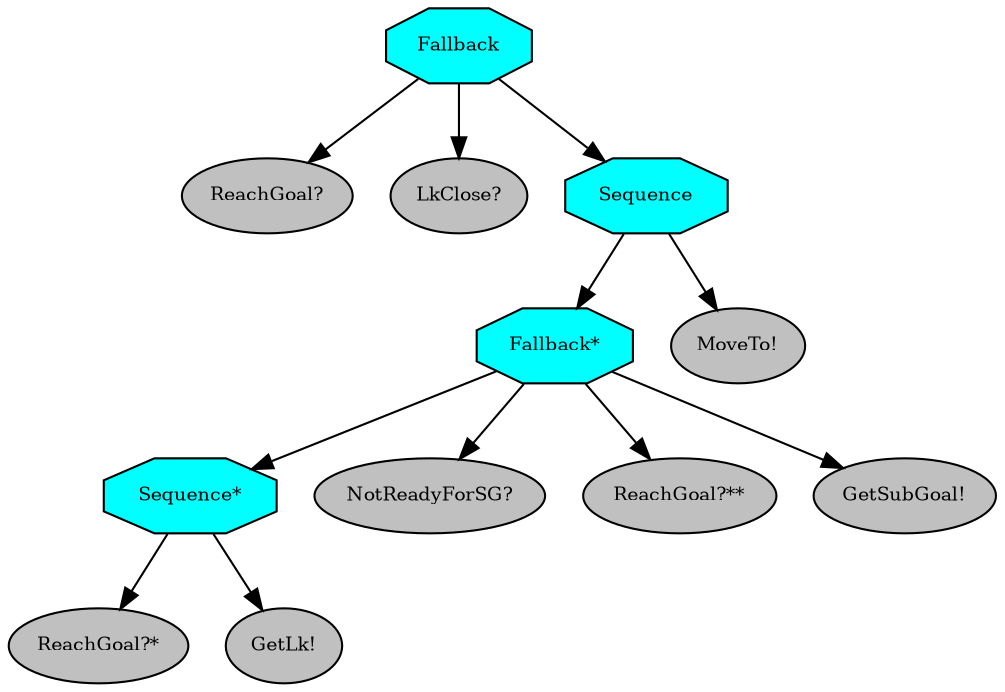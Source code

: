 digraph pastafarianism {
ordering=out;
graph [fontname="times-roman"];
node [fontname="times-roman"];
edge [fontname="times-roman"];
Fallback [fillcolor=cyan, fontcolor=black, fontsize=9, label=Fallback, shape=octagon, style=filled];
"ReachGoal?" [fillcolor=gray, fontcolor=black, fontsize=9, label="ReachGoal?", shape=ellipse, style=filled];
Fallback -> "ReachGoal?";
"LkClose?" [fillcolor=gray, fontcolor=black, fontsize=9, label="LkClose?", shape=ellipse, style=filled];
Fallback -> "LkClose?";
Sequence [fillcolor=cyan, fontcolor=black, fontsize=9, label=Sequence, shape=octagon, style=filled];
Fallback -> Sequence;
"Fallback*" [fillcolor=cyan, fontcolor=black, fontsize=9, label="Fallback*", shape=octagon, style=filled];
Sequence -> "Fallback*";
"Sequence*" [fillcolor=cyan, fontcolor=black, fontsize=9, label="Sequence*", shape=octagon, style=filled];
"Fallback*" -> "Sequence*";
"ReachGoal?*" [fillcolor=gray, fontcolor=black, fontsize=9, label="ReachGoal?*", shape=ellipse, style=filled];
"Sequence*" -> "ReachGoal?*";
"GetLk!" [fillcolor=gray, fontcolor=black, fontsize=9, label="GetLk!", shape=ellipse, style=filled];
"Sequence*" -> "GetLk!";
"NotReadyForSG?" [fillcolor=gray, fontcolor=black, fontsize=9, label="NotReadyForSG?", shape=ellipse, style=filled];
"Fallback*" -> "NotReadyForSG?";
"ReachGoal?**" [fillcolor=gray, fontcolor=black, fontsize=9, label="ReachGoal?**", shape=ellipse, style=filled];
"Fallback*" -> "ReachGoal?**";
"GetSubGoal!" [fillcolor=gray, fontcolor=black, fontsize=9, label="GetSubGoal!", shape=ellipse, style=filled];
"Fallback*" -> "GetSubGoal!";
"MoveTo!" [fillcolor=gray, fontcolor=black, fontsize=9, label="MoveTo!", shape=ellipse, style=filled];
Sequence -> "MoveTo!";
}

